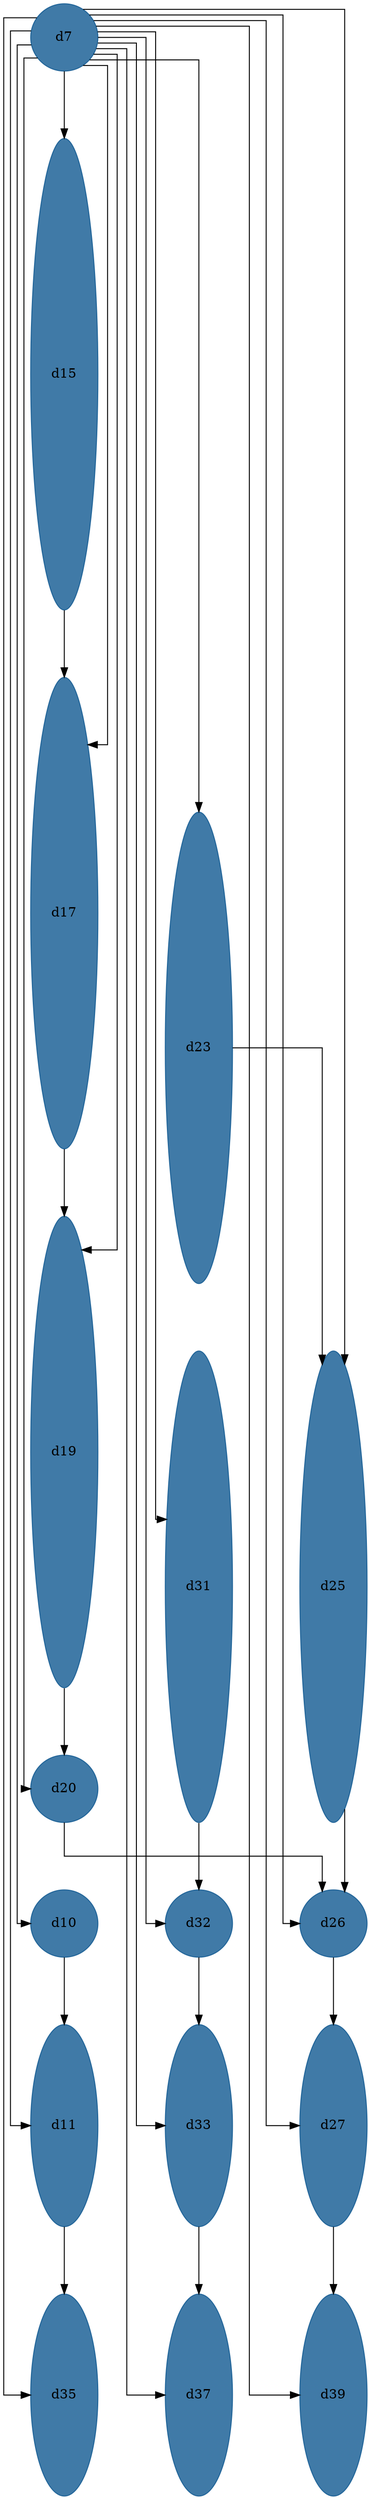 //do not use DOT to generate pdf use NEATO or FDP
digraph{
layout="neato";
splines="ortho";
d7[shape="ellipse", style="filled", color="#004E8ABF", pos="0,38!", height="1", width="1"];
d7 -> d10;
d7 -> d32;
d7 -> d31;
d7 -> d20;
d7 -> d23;
d7 -> d11;
d7 -> d33;
d7 -> d25;
d7 -> d35;
d7 -> d27;
d7 -> d15;
d7 -> d37;
d7 -> d26;
d7 -> d17;
d7 -> d39;
d7 -> d19;
d15[shape="ellipse", style="filled", color="#004E8ABF", pos="0,33!", height="7", width="1"];
d15 -> d17;
d17[shape="ellipse", style="filled", color="#004E8ABF", pos="0,25!", height="7", width="1"];
d17 -> d19;
d23[shape="ellipse", style="filled", color="#004E8ABF", pos="2,23!", height="7", width="1"];
d23 -> d25;
d19[shape="ellipse", style="filled", color="#004E8ABF", pos="0,17!", height="7", width="1"];
d19 -> d20;
d31[shape="ellipse", style="filled", color="#004E8ABF", pos="2,15!", height="7", width="1"];
d31 -> d32;
d25[shape="ellipse", style="filled", color="#004E8ABF", pos="4,15!", height="7", width="1"];
d25 -> d26;
d20[shape="ellipse", style="filled", color="#004E8ABF", pos="0,12!", height="1", width="1"];
d20 -> d26;
d10[shape="ellipse", style="filled", color="#004E8ABF", pos="0,10!", height="1", width="1"];
d10 -> d11;
d32[shape="ellipse", style="filled", color="#004E8ABF", pos="2,10!", height="1", width="1"];
d32 -> d33;
d26[shape="ellipse", style="filled", color="#004E8ABF", pos="4,10!", height="1", width="1"];
d26 -> d27;
d11[shape="ellipse", style="filled", color="#004E8ABF", pos="0,7!", height="3", width="1"];
d11 -> d35;
d33[shape="ellipse", style="filled", color="#004E8ABF", pos="2,7!", height="3", width="1"];
d33 -> d37;
d27[shape="ellipse", style="filled", color="#004E8ABF", pos="4,7!", height="3", width="1"];
d27 -> d39;
d35[shape="ellipse", style="filled", color="#004E8ABF", pos="0,3!", height="3", width="1"];
d37[shape="ellipse", style="filled", color="#004E8ABF", pos="2,3!", height="3", width="1"];
d39[shape="ellipse", style="filled", color="#004E8ABF", pos="4,3!", height="3", width="1"];
}